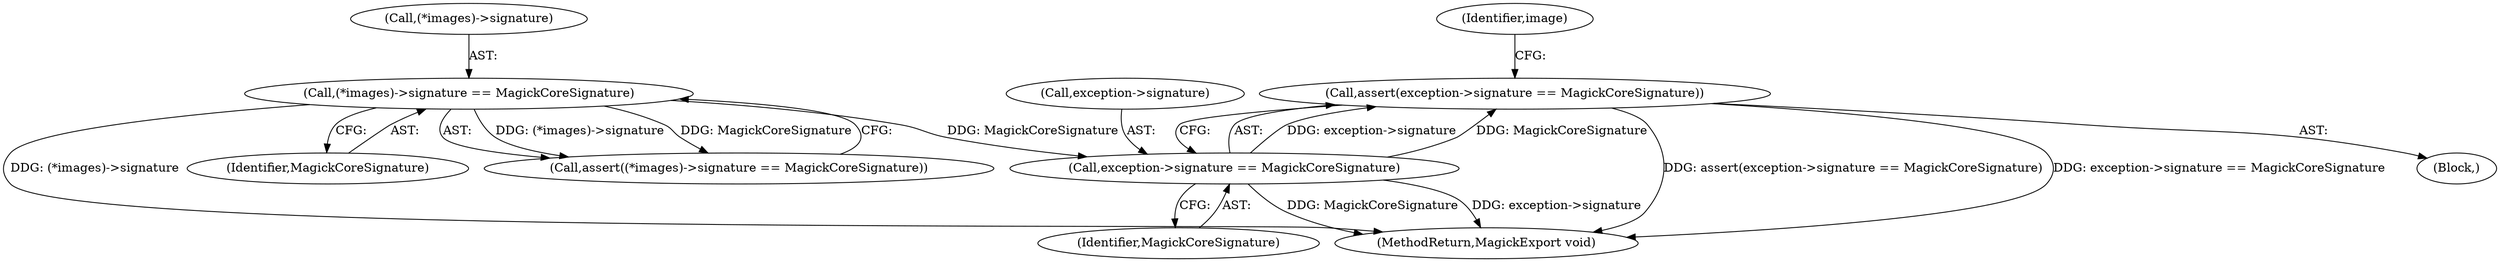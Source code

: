 digraph "0_ImageMagick6_4f31d78716ac94c85c244efcea368fea202e2ed4@API" {
"1000145" [label="(Call,assert(exception->signature == MagickCoreSignature))"];
"1000146" [label="(Call,exception->signature == MagickCoreSignature)"];
"1000116" [label="(Call,(*images)->signature == MagickCoreSignature)"];
"1000286" [label="(MethodReturn,MagickExport void)"];
"1000145" [label="(Call,assert(exception->signature == MagickCoreSignature))"];
"1000146" [label="(Call,exception->signature == MagickCoreSignature)"];
"1000150" [label="(Identifier,MagickCoreSignature)"];
"1000104" [label="(Block,)"];
"1000117" [label="(Call,(*images)->signature)"];
"1000152" [label="(Identifier,image)"];
"1000121" [label="(Identifier,MagickCoreSignature)"];
"1000147" [label="(Call,exception->signature)"];
"1000115" [label="(Call,assert((*images)->signature == MagickCoreSignature))"];
"1000116" [label="(Call,(*images)->signature == MagickCoreSignature)"];
"1000145" -> "1000104"  [label="AST: "];
"1000145" -> "1000146"  [label="CFG: "];
"1000146" -> "1000145"  [label="AST: "];
"1000152" -> "1000145"  [label="CFG: "];
"1000145" -> "1000286"  [label="DDG: assert(exception->signature == MagickCoreSignature)"];
"1000145" -> "1000286"  [label="DDG: exception->signature == MagickCoreSignature"];
"1000146" -> "1000145"  [label="DDG: exception->signature"];
"1000146" -> "1000145"  [label="DDG: MagickCoreSignature"];
"1000146" -> "1000150"  [label="CFG: "];
"1000147" -> "1000146"  [label="AST: "];
"1000150" -> "1000146"  [label="AST: "];
"1000146" -> "1000286"  [label="DDG: MagickCoreSignature"];
"1000146" -> "1000286"  [label="DDG: exception->signature"];
"1000116" -> "1000146"  [label="DDG: MagickCoreSignature"];
"1000116" -> "1000115"  [label="AST: "];
"1000116" -> "1000121"  [label="CFG: "];
"1000117" -> "1000116"  [label="AST: "];
"1000121" -> "1000116"  [label="AST: "];
"1000115" -> "1000116"  [label="CFG: "];
"1000116" -> "1000286"  [label="DDG: (*images)->signature"];
"1000116" -> "1000115"  [label="DDG: (*images)->signature"];
"1000116" -> "1000115"  [label="DDG: MagickCoreSignature"];
}
